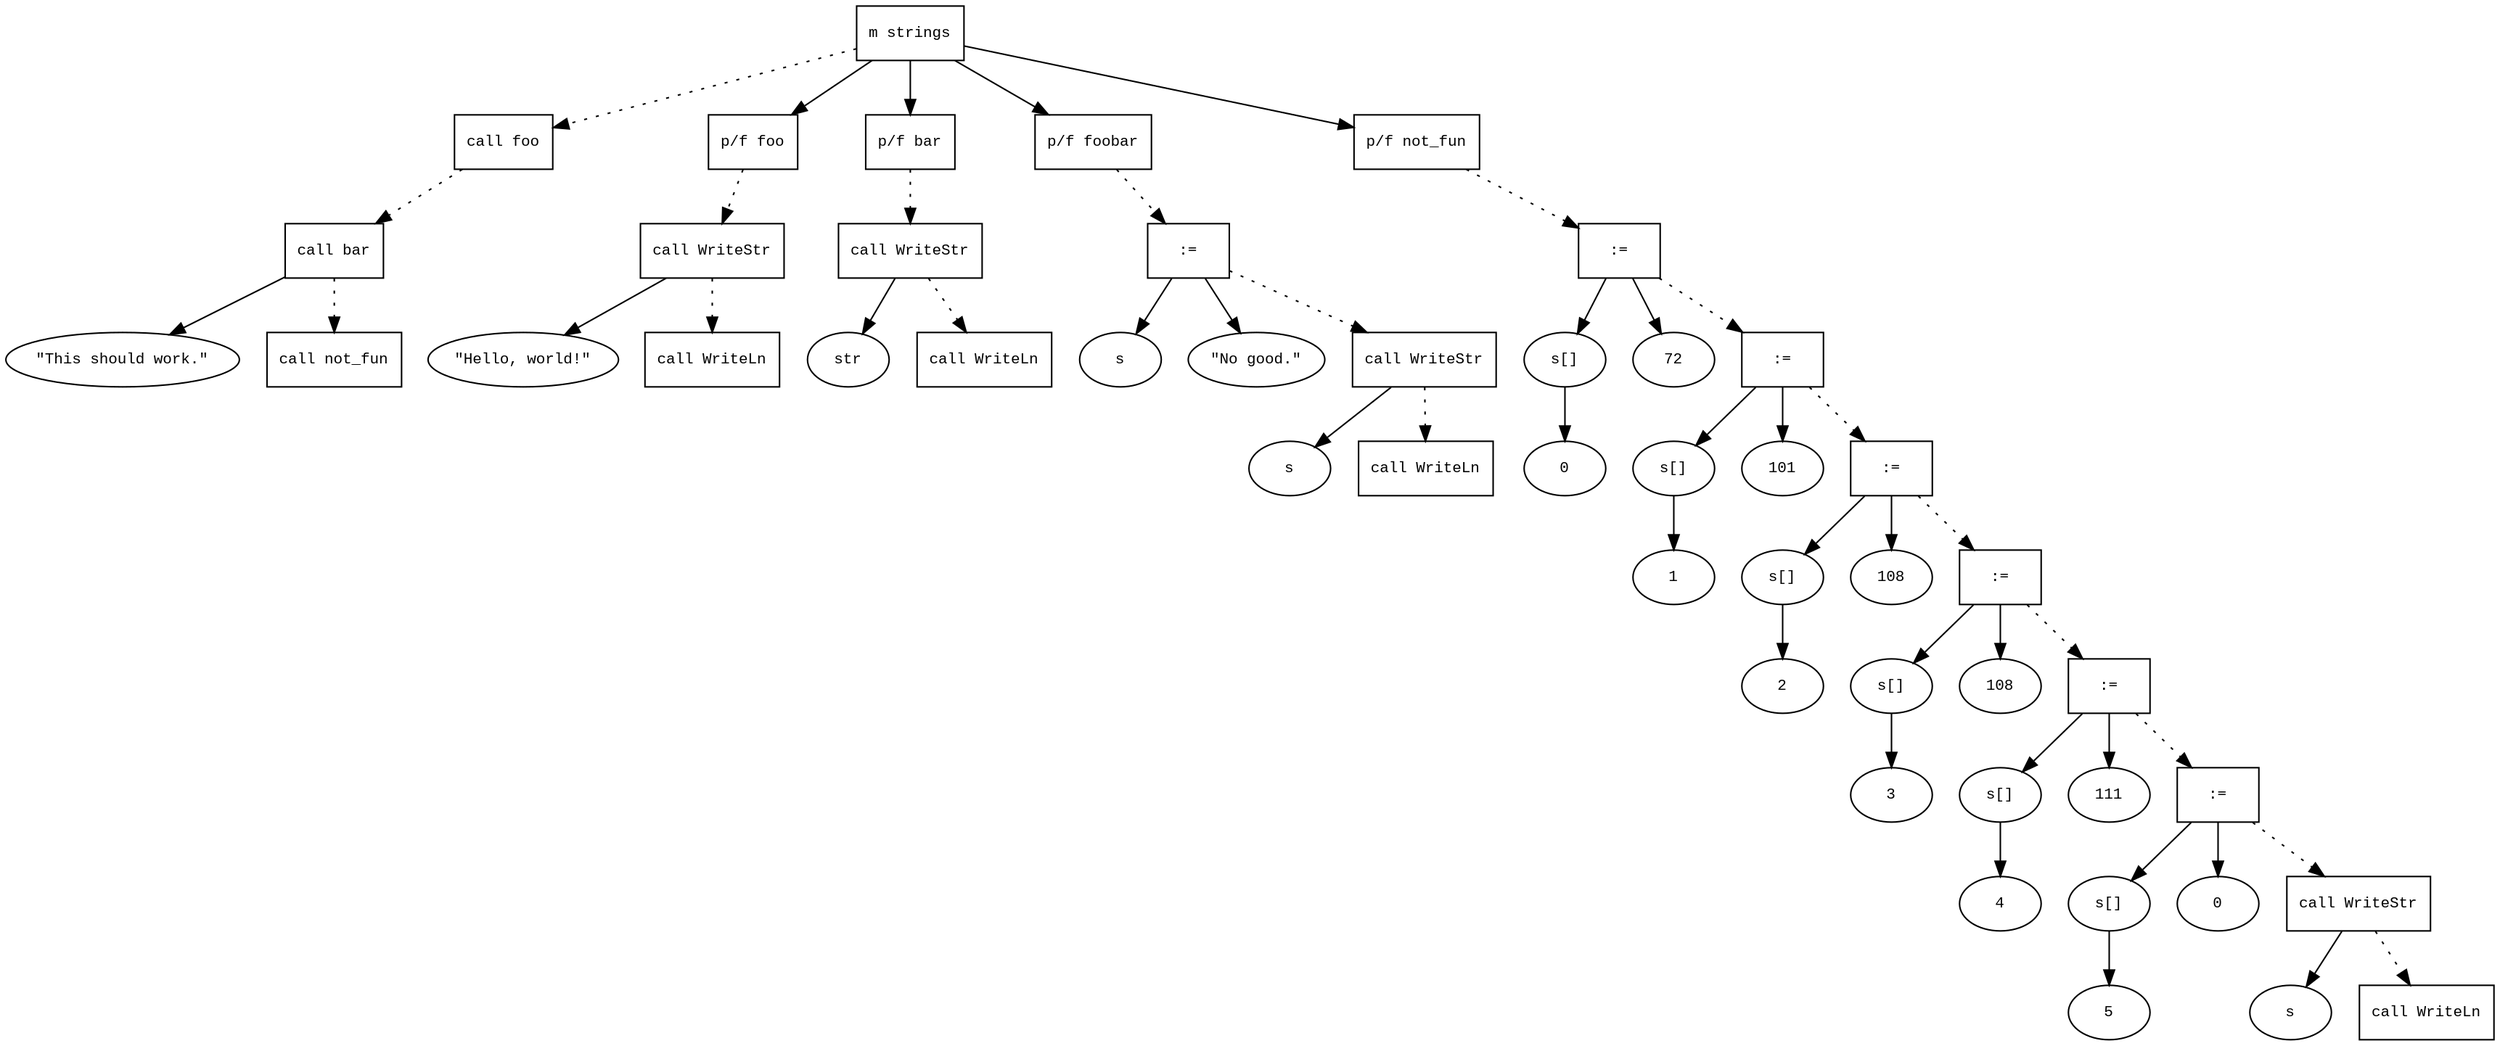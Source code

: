 digraph AST {
  graph [fontname="Times New Roman",fontsize=10];
  node  [fontname="Courier New",fontsize=10];
  edge  [fontname="Times New Roman",fontsize=10];

  node0 [label="m strings",shape=box];
  node68 [label="call foo",shape=box];
  node0 -> node68 [style=dotted];
  node71 [label="call bar",shape=box];
  node72 [label="\"This should work.\"",shape=ellipse];
  node71->node72;
  node68 -> node71 [style=dotted];
  node75 [label="call not_fun",shape=box];
  node71 -> node75 [style=dotted];
  node3 [label="p/f foo",shape=box];
  node5 [label="call WriteStr",shape=box];
  node6 [label="\"Hello, world!\"",shape=ellipse];
  node5->node6;
  node3 -> node5 [style=dotted];
  node9 [label="call WriteLn",shape=box];
  node5 -> node9 [style=dotted];
  node0 -> node3;
  node12 [label="p/f bar",shape=box];
  node14 [label="call WriteStr",shape=box];
  node15 [label="str",shape=ellipse];
  node14->node15;
  node12 -> node14 [style=dotted];
  node18 [label="call WriteLn",shape=box];
  node14 -> node18 [style=dotted];
  node0 -> node12;
  node20 [label="p/f foobar",shape=box];
  node25 [label=":=",shape=box];
  node23 [label="s",shape=ellipse];
  node25->node23;
  node24 [label="\"No good.\"",shape=ellipse];
  node25->node24;
  node20 -> node25 [style=dotted];
  node27 [label="call WriteStr",shape=box];
  node28 [label="s",shape=ellipse];
  node27->node28;
  node25 -> node27 [style=dotted];
  node31 [label="call WriteLn",shape=box];
  node27 -> node31 [style=dotted];
  node0 -> node20;
  node33 [label="p/f not_fun",shape=box];
  node39 [label=":=",shape=box];
  node36 [label="s[]",shape=ellipse];
  node37 [label="0",shape=ellipse];
  node36-> node37;
  node39->node36;
  node38 [label="72",shape=ellipse];
  node39->node38;
  node33 -> node39 [style=dotted];
  node43 [label=":=",shape=box];
  node40 [label="s[]",shape=ellipse];
  node41 [label="1",shape=ellipse];
  node40-> node41;
  node43->node40;
  node42 [label="101",shape=ellipse];
  node43->node42;
  node39 -> node43 [style=dotted];
  node47 [label=":=",shape=box];
  node44 [label="s[]",shape=ellipse];
  node45 [label="2",shape=ellipse];
  node44-> node45;
  node47->node44;
  node46 [label="108",shape=ellipse];
  node47->node46;
  node43 -> node47 [style=dotted];
  node51 [label=":=",shape=box];
  node48 [label="s[]",shape=ellipse];
  node49 [label="3",shape=ellipse];
  node48-> node49;
  node51->node48;
  node50 [label="108",shape=ellipse];
  node51->node50;
  node47 -> node51 [style=dotted];
  node55 [label=":=",shape=box];
  node52 [label="s[]",shape=ellipse];
  node53 [label="4",shape=ellipse];
  node52-> node53;
  node55->node52;
  node54 [label="111",shape=ellipse];
  node55->node54;
  node51 -> node55 [style=dotted];
  node59 [label=":=",shape=box];
  node56 [label="s[]",shape=ellipse];
  node57 [label="5",shape=ellipse];
  node56-> node57;
  node59->node56;
  node58 [label="0",shape=ellipse];
  node59->node58;
  node55 -> node59 [style=dotted];
  node61 [label="call WriteStr",shape=box];
  node62 [label="s",shape=ellipse];
  node61->node62;
  node59 -> node61 [style=dotted];
  node65 [label="call WriteLn",shape=box];
  node61 -> node65 [style=dotted];
  node0 -> node33;
}
